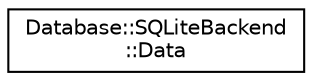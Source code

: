 digraph "Graphical Class Hierarchy"
{
 // LATEX_PDF_SIZE
  edge [fontname="Helvetica",fontsize="10",labelfontname="Helvetica",labelfontsize="10"];
  node [fontname="Helvetica",fontsize="10",shape=record];
  rankdir="LR";
  Node0 [label="Database::SQLiteBackend\l::Data",height=0.2,width=0.4,color="black", fillcolor="white", style="filled",URL="$struct_database_1_1_s_q_lite_backend_1_1_data.html",tooltip=" "];
}
